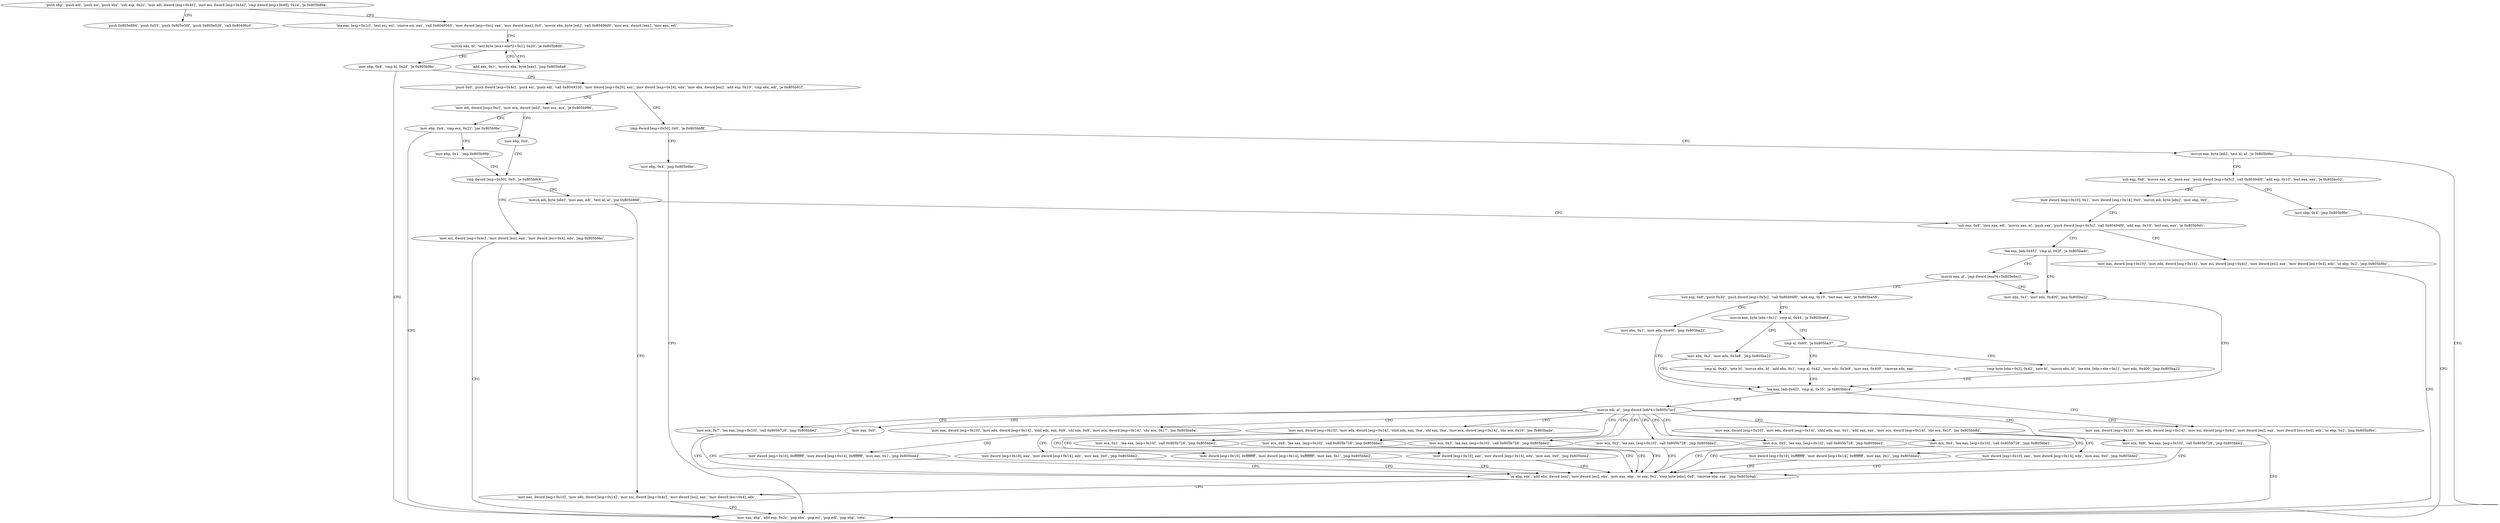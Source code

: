 digraph "func" {
"134592622" [label = "'push ebp', 'push edi', 'push esi', 'push ebx', 'sub esp, 0x2c', 'mov edi, dword [esp+0x40]', 'mov esi, dword [esp+0x44]', 'cmp dword [esp+0x48], 0x24', 'ja 0x805b8ba', " ]
"134592698" [label = "'push 0x805e884', 'push 0x55', 'push 0x805e50f', 'push 0x805e520', 'call 0x80496c0', " ]
"134592644" [label = "'lea eax, [esp+0x1c]', 'test esi, esi', 'cmove esi, eax', 'call 0x8049560', 'mov dword [esp+0xc], eax', 'mov dword [eax], 0x0', 'movzx ebx, byte [edi]', 'call 0x80496d0', 'mov ecx, dword [eax]', 'mov eax, edi', " ]
"134592680" [label = "'movzx edx, bl', 'test byte [ecx+edx*2+0x1], 0x20', 'je 0x805b8d0', " ]
"134592720" [label = "'mov ebp, 0x4', 'cmp bl, 0x2d', 'je 0x805b9bc', " ]
"134592956" [label = "'mov eax, ebp', 'add esp, 0x2c', 'pop ebx', 'pop esi', 'pop edi', 'pop ebp', 'retn', " ]
"134592734" [label = "'push 0x0', 'push dword [esp+0x4c]', 'push esi', 'push edi', 'call 0x8049330', 'mov dword [esp+0x20], eax', 'mov dword [esp+0x24], edx', 'mov ebx, dword [esi]', 'add esp, 0x10', 'cmp ebx, edi', 'je 0x805b91f', " ]
"134592690" [label = "'add eax, 0x1', 'movzx ebx, byte [eax]', 'jmp 0x805b8a8', " ]
"134592799" [label = "'cmp dword [esp+0x50], 0x0', 'je 0x805bbf8', " ]
"134592764" [label = "'mov edi, dword [esp+0xc]', 'mov ecx, dword [edi]', 'test ecx, ecx', 'je 0x805b996', " ]
"134593528" [label = "'mov ebp, 0x4', 'jmp 0x805b9bc', " ]
"134592810" [label = "'movzx eax, byte [edi]', 'test al, al', 'je 0x805b9bc', " ]
"134592918" [label = "'mov ebp, 0x0', " ]
"134592778" [label = "'mov ebp, 0x4', 'cmp ecx, 0x22', 'jne 0x805b9bc', " ]
"134592821" [label = "'sub esp, 0x8', 'movsx eax, al', 'push eax', 'push dword [esp+0x5c]', 'call 0x80494f0', 'add esp, 0x10', 'test eax, eax', 'je 0x805bc02', " ]
"134592923" [label = "'cmp dword [esp+0x50], 0x0', 'je 0x805b9c6', " ]
"134592792" [label = "'mov ebp, 0x1', 'jmp 0x805b99b', " ]
"134593538" [label = "'mov ebp, 0x4', 'jmp 0x805b9bc', " ]
"134592848" [label = "'mov dword [esp+0x10], 0x1', 'mov dword [esp+0x14], 0x0', 'movzx edi, byte [ebx]', 'mov ebp, 0x0', " ]
"134592966" [label = "'mov esi, dword [esp+0x4c]', 'mov dword [esi], eax', 'mov dword [esi+0x4], edx', 'jmp 0x805b9bc', " ]
"134592930" [label = "'movzx edi, byte [ebx]', 'mov eax, edi', 'test al, al', 'jne 0x805b968', " ]
"134592872" [label = "'sub esp, 0x8', 'mov eax, edi', 'movsx eax, al', 'push eax', 'push dword [esp+0x5c]', 'call 0x80494f0', 'add esp, 0x10', 'test eax, eax', 'je 0x805b9d1', " ]
"134592939" [label = "'mov eax, dword [esp+0x10]', 'mov edx, dword [esp+0x14]', 'mov esi, dword [esp+0x4c]', 'mov dword [esi], eax', 'mov dword [esi+0x4], edx', " ]
"134592977" [label = "'mov eax, dword [esp+0x10]', 'mov edx, dword [esp+0x14]', 'mov esi, dword [esp+0x4c]', 'mov dword [esi], eax', 'mov dword [esi+0x4], edx', 'or ebp, 0x2', 'jmp 0x805b9bc', " ]
"134592897" [label = "'lea eax, [edi-0x45]', 'cmp al, 0x2f', 'ja 0x805ba4c', " ]
"134593100" [label = "'mov ebx, 0x1', 'mov edx, 0x400', 'jmp 0x805ba22', " ]
"134592908" [label = "'movzx eax, al', 'jmp dword [eax*4+0x805e6ec]', " ]
"134593058" [label = "'lea eax, [edi-0x42]', 'cmp al, 0x35', 'ja 0x805bbc4', " ]
"134592999" [label = "'sub esp, 0x8', 'push 0x30', 'push dword [esp+0x5c]', 'call 0x80494f0', 'add esp, 0x10', 'test eax, eax', 'je 0x805ba58', " ]
"134593476" [label = "'mov eax, dword [esp+0x10]', 'mov edx, dword [esp+0x14]', 'mov esi, dword [esp+0x4c]', 'mov dword [esi], eax', 'mov dword [esi+0x4], edx', 'or ebp, 0x2', 'jmp 0x805b9bc', " ]
"134593069" [label = "'movzx edi, al', 'jmp dword [edi*4+0x805e7ac]', " ]
"134593112" [label = "'mov ebx, 0x1', 'mov edx, 0x400', 'jmp 0x805ba22', " ]
"134593020" [label = "'movzx eax, byte [ebx+0x1]', 'cmp al, 0x44', 'je 0x805ba64', " ]
"134593136" [label = "'mov eax, dword [esp+0x10]', 'mov edx, dword [esp+0x14]', 'shld edx, eax, 0x9', 'shl eax, 0x9', 'mov ecx, dword [esp+0x14]', 'shr ecx, 0x17', 'jne 0x805ba9a', " ]
"134593204" [label = "'mov eax, dword [esp+0x10]', 'mov edx, dword [esp+0x14]', 'shld edx, eax, 0xa', 'shl eax, 0xa', 'mov ecx, dword [esp+0x14]', 'shr ecx, 0x16', 'jne 0x805bade', " ]
"134593272" [label = "'mov ecx, 0x6', 'lea eax, [esp+0x10]', 'call 0x805b728', 'jmp 0x805bbe2', " ]
"134593291" [label = "'mov ecx, 0x3', 'lea eax, [esp+0x10]', 'call 0x805b728', 'jmp 0x805bbe2', " ]
"134593310" [label = "'mov ecx, 0x1', 'lea eax, [esp+0x10]', 'call 0x805b728', 'jmp 0x805bbe2', " ]
"134593329" [label = "'mov ecx, 0x2', 'lea eax, [esp+0x10]', 'call 0x805b728', 'jmp 0x805bbe2', " ]
"134593348" [label = "'mov ecx, 0x5', 'lea eax, [esp+0x10]', 'call 0x805b728', 'jmp 0x805bbe2', " ]
"134593367" [label = "'mov ecx, 0x4', 'lea eax, [esp+0x10]', 'call 0x805b728', 'jmp 0x805bbe2', " ]
"134593383" [label = "'mov eax, dword [esp+0x10]', 'mov edx, dword [esp+0x14]', 'shld edx, eax, 0x1', 'add eax, eax', 'mov ecx, dword [esp+0x14]', 'shr ecx, 0x1f', 'jne 0x805bb8d', " ]
"134593444" [label = "'mov ecx, 0x8', 'lea eax, [esp+0x10]', 'call 0x805b728', 'jmp 0x805bbe2', " ]
"134593460" [label = "'mov ecx, 0x7', 'lea eax, [esp+0x10]', 'call 0x805b728', 'jmp 0x805bbe2', " ]
"134593501" [label = "'mov eax, 0x0', " ]
"134593124" [label = "'mov ebx, 0x2', 'mov edx, 0x3e8', 'jmp 0x805ba22', " ]
"134593028" [label = "'cmp al, 0x69', 'je 0x805ba37', " ]
"134593178" [label = "'mov dword [esp+0x10], 0xffffffff', 'mov dword [esp+0x14], 0xffffffff', 'mov eax, 0x1', 'jmp 0x805bbe2', " ]
"134593160" [label = "'mov dword [esp+0x10], eax', 'mov dword [esp+0x14], edx', 'mov eax, 0x0', 'jmp 0x805bbe2', " ]
"134593246" [label = "'mov dword [esp+0x10], 0xffffffff', 'mov dword [esp+0x14], 0xffffffff', 'mov eax, 0x1', 'jmp 0x805bbe2', " ]
"134593228" [label = "'mov dword [esp+0x10], eax', 'mov dword [esp+0x14], edx', 'mov eax, 0x0', 'jmp 0x805bbe2', " ]
"134593506" [label = "'or ebp, eax', 'add ebx, dword [esi]', 'mov dword [esi], ebx', 'mov eax, ebp', 'or eax, 0x2', 'cmp byte [ebx], 0x0', 'cmovne ebp, eax', 'jmp 0x805b9ab', " ]
"134593421" [label = "'mov dword [esp+0x10], 0xffffffff', 'mov dword [esp+0x14], 0xffffffff', 'mov eax, 0x1', 'jmp 0x805bbe2', " ]
"134593406" [label = "'mov dword [esp+0x10], eax', 'mov dword [esp+0x14], edx', 'mov eax, 0x0', 'jmp 0x805bbe2', " ]
"134593079" [label = "'cmp byte [ebx+0x2], 0x42', 'sete bl', 'movzx ebx, bl', 'lea ebx, [ebx+ebx+0x1]', 'mov edx, 0x400', 'jmp 0x805ba22', " ]
"134593032" [label = "'cmp al, 0x42', 'sete bl', 'movzx ebx, bl', 'add ebx, 0x1', 'cmp al, 0x42', 'mov edx, 0x3e8', 'mov eax, 0x400', 'cmovne edx, eax', " ]
"134592622" -> "134592698" [ label = "CFG" ]
"134592622" -> "134592644" [ label = "CFG" ]
"134592644" -> "134592680" [ label = "CFG" ]
"134592680" -> "134592720" [ label = "CFG" ]
"134592680" -> "134592690" [ label = "CFG" ]
"134592720" -> "134592956" [ label = "CFG" ]
"134592720" -> "134592734" [ label = "CFG" ]
"134592734" -> "134592799" [ label = "CFG" ]
"134592734" -> "134592764" [ label = "CFG" ]
"134592690" -> "134592680" [ label = "CFG" ]
"134592799" -> "134593528" [ label = "CFG" ]
"134592799" -> "134592810" [ label = "CFG" ]
"134592764" -> "134592918" [ label = "CFG" ]
"134592764" -> "134592778" [ label = "CFG" ]
"134593528" -> "134592956" [ label = "CFG" ]
"134592810" -> "134592956" [ label = "CFG" ]
"134592810" -> "134592821" [ label = "CFG" ]
"134592918" -> "134592923" [ label = "CFG" ]
"134592778" -> "134592956" [ label = "CFG" ]
"134592778" -> "134592792" [ label = "CFG" ]
"134592821" -> "134593538" [ label = "CFG" ]
"134592821" -> "134592848" [ label = "CFG" ]
"134592923" -> "134592966" [ label = "CFG" ]
"134592923" -> "134592930" [ label = "CFG" ]
"134592792" -> "134592923" [ label = "CFG" ]
"134593538" -> "134592956" [ label = "CFG" ]
"134592848" -> "134592872" [ label = "CFG" ]
"134592966" -> "134592956" [ label = "CFG" ]
"134592930" -> "134592872" [ label = "CFG" ]
"134592930" -> "134592939" [ label = "CFG" ]
"134592872" -> "134592977" [ label = "CFG" ]
"134592872" -> "134592897" [ label = "CFG" ]
"134592939" -> "134592956" [ label = "CFG" ]
"134592977" -> "134592956" [ label = "CFG" ]
"134592897" -> "134593100" [ label = "CFG" ]
"134592897" -> "134592908" [ label = "CFG" ]
"134593100" -> "134593058" [ label = "CFG" ]
"134592908" -> "134592999" [ label = "CFG" ]
"134592908" -> "134593100" [ label = "CFG" ]
"134593058" -> "134593476" [ label = "CFG" ]
"134593058" -> "134593069" [ label = "CFG" ]
"134592999" -> "134593112" [ label = "CFG" ]
"134592999" -> "134593020" [ label = "CFG" ]
"134593476" -> "134592956" [ label = "CFG" ]
"134593069" -> "134593136" [ label = "CFG" ]
"134593069" -> "134593204" [ label = "CFG" ]
"134593069" -> "134593272" [ label = "CFG" ]
"134593069" -> "134593291" [ label = "CFG" ]
"134593069" -> "134593310" [ label = "CFG" ]
"134593069" -> "134593329" [ label = "CFG" ]
"134593069" -> "134593348" [ label = "CFG" ]
"134593069" -> "134593367" [ label = "CFG" ]
"134593069" -> "134593383" [ label = "CFG" ]
"134593069" -> "134593444" [ label = "CFG" ]
"134593069" -> "134593460" [ label = "CFG" ]
"134593069" -> "134593476" [ label = "CFG" ]
"134593069" -> "134593501" [ label = "CFG" ]
"134593112" -> "134593058" [ label = "CFG" ]
"134593020" -> "134593124" [ label = "CFG" ]
"134593020" -> "134593028" [ label = "CFG" ]
"134593136" -> "134593178" [ label = "CFG" ]
"134593136" -> "134593160" [ label = "CFG" ]
"134593204" -> "134593246" [ label = "CFG" ]
"134593204" -> "134593228" [ label = "CFG" ]
"134593272" -> "134593506" [ label = "CFG" ]
"134593291" -> "134593506" [ label = "CFG" ]
"134593310" -> "134593506" [ label = "CFG" ]
"134593329" -> "134593506" [ label = "CFG" ]
"134593348" -> "134593506" [ label = "CFG" ]
"134593367" -> "134593506" [ label = "CFG" ]
"134593383" -> "134593421" [ label = "CFG" ]
"134593383" -> "134593406" [ label = "CFG" ]
"134593444" -> "134593506" [ label = "CFG" ]
"134593460" -> "134593506" [ label = "CFG" ]
"134593501" -> "134593506" [ label = "CFG" ]
"134593124" -> "134593058" [ label = "CFG" ]
"134593028" -> "134593079" [ label = "CFG" ]
"134593028" -> "134593032" [ label = "CFG" ]
"134593178" -> "134593506" [ label = "CFG" ]
"134593160" -> "134593506" [ label = "CFG" ]
"134593246" -> "134593506" [ label = "CFG" ]
"134593228" -> "134593506" [ label = "CFG" ]
"134593506" -> "134592939" [ label = "CFG" ]
"134593421" -> "134593506" [ label = "CFG" ]
"134593406" -> "134593506" [ label = "CFG" ]
"134593079" -> "134593058" [ label = "CFG" ]
"134593032" -> "134593058" [ label = "CFG" ]
}
